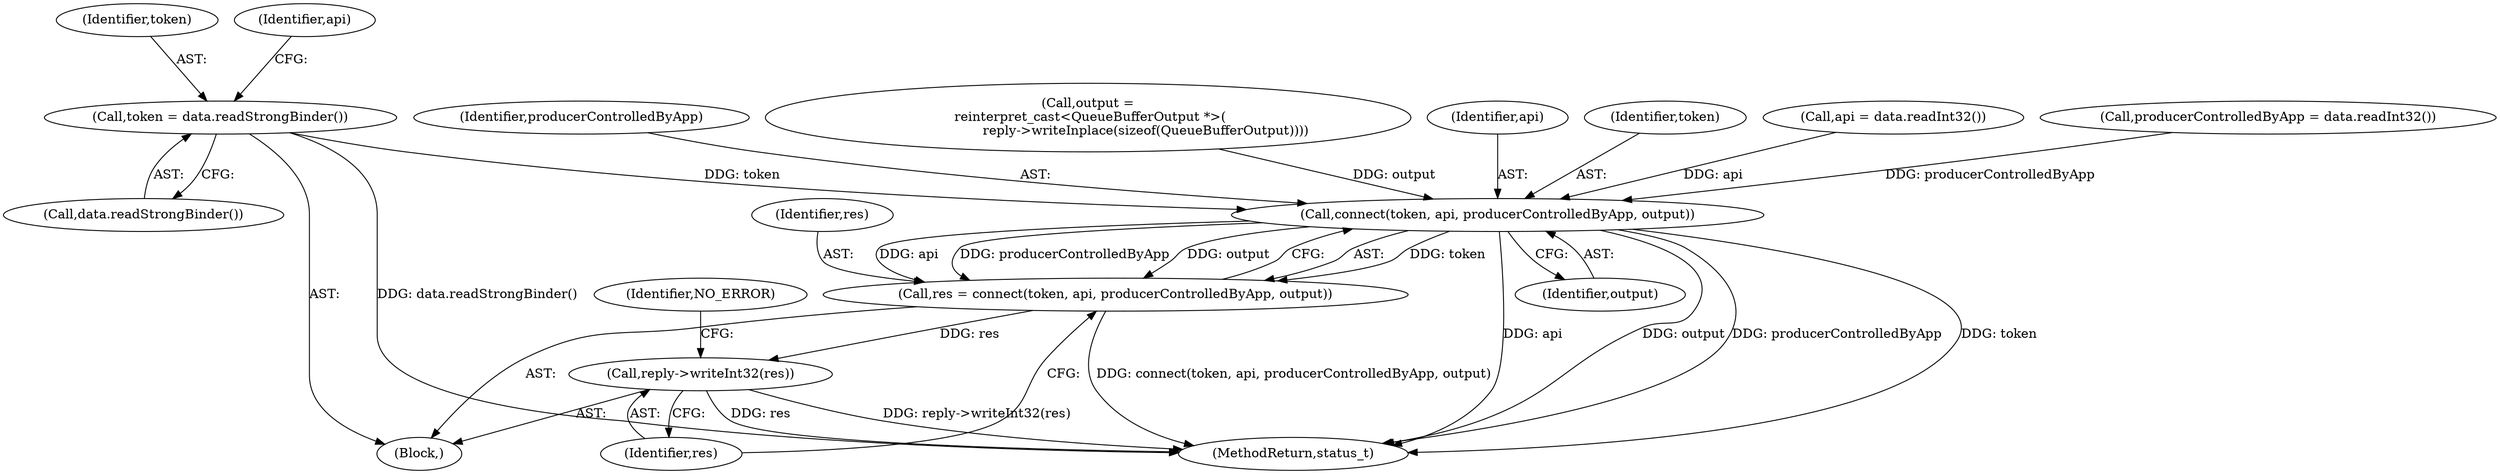 digraph "0_Android_d06421fd37fbb7fd07002e6738fac3a223cb1a62@API" {
"1000321" [label="(Call,token = data.readStrongBinder())"];
"1000342" [label="(Call,connect(token, api, producerControlledByApp, output))"];
"1000340" [label="(Call,res = connect(token, api, producerControlledByApp, output))"];
"1000347" [label="(Call,reply->writeInt32(res))"];
"1000378" [label="(MethodReturn,status_t)"];
"1000341" [label="(Identifier,res)"];
"1000342" [label="(Call,connect(token, api, producerControlledByApp, output))"];
"1000323" [label="(Call,data.readStrongBinder())"];
"1000325" [label="(Call,api = data.readInt32())"];
"1000315" [label="(Block,)"];
"1000347" [label="(Call,reply->writeInt32(res))"];
"1000321" [label="(Call,token = data.readStrongBinder())"];
"1000329" [label="(Call,producerControlledByApp = data.readInt32())"];
"1000322" [label="(Identifier,token)"];
"1000345" [label="(Identifier,producerControlledByApp)"];
"1000340" [label="(Call,res = connect(token, api, producerControlledByApp, output))"];
"1000332" [label="(Call,output =\n reinterpret_cast<QueueBufferOutput *>(\n                            reply->writeInplace(sizeof(QueueBufferOutput))))"];
"1000346" [label="(Identifier,output)"];
"1000350" [label="(Identifier,NO_ERROR)"];
"1000348" [label="(Identifier,res)"];
"1000344" [label="(Identifier,api)"];
"1000326" [label="(Identifier,api)"];
"1000343" [label="(Identifier,token)"];
"1000321" -> "1000315"  [label="AST: "];
"1000321" -> "1000323"  [label="CFG: "];
"1000322" -> "1000321"  [label="AST: "];
"1000323" -> "1000321"  [label="AST: "];
"1000326" -> "1000321"  [label="CFG: "];
"1000321" -> "1000378"  [label="DDG: data.readStrongBinder()"];
"1000321" -> "1000342"  [label="DDG: token"];
"1000342" -> "1000340"  [label="AST: "];
"1000342" -> "1000346"  [label="CFG: "];
"1000343" -> "1000342"  [label="AST: "];
"1000344" -> "1000342"  [label="AST: "];
"1000345" -> "1000342"  [label="AST: "];
"1000346" -> "1000342"  [label="AST: "];
"1000340" -> "1000342"  [label="CFG: "];
"1000342" -> "1000378"  [label="DDG: api"];
"1000342" -> "1000378"  [label="DDG: token"];
"1000342" -> "1000378"  [label="DDG: output"];
"1000342" -> "1000378"  [label="DDG: producerControlledByApp"];
"1000342" -> "1000340"  [label="DDG: token"];
"1000342" -> "1000340"  [label="DDG: api"];
"1000342" -> "1000340"  [label="DDG: producerControlledByApp"];
"1000342" -> "1000340"  [label="DDG: output"];
"1000325" -> "1000342"  [label="DDG: api"];
"1000329" -> "1000342"  [label="DDG: producerControlledByApp"];
"1000332" -> "1000342"  [label="DDG: output"];
"1000340" -> "1000315"  [label="AST: "];
"1000341" -> "1000340"  [label="AST: "];
"1000348" -> "1000340"  [label="CFG: "];
"1000340" -> "1000378"  [label="DDG: connect(token, api, producerControlledByApp, output)"];
"1000340" -> "1000347"  [label="DDG: res"];
"1000347" -> "1000315"  [label="AST: "];
"1000347" -> "1000348"  [label="CFG: "];
"1000348" -> "1000347"  [label="AST: "];
"1000350" -> "1000347"  [label="CFG: "];
"1000347" -> "1000378"  [label="DDG: res"];
"1000347" -> "1000378"  [label="DDG: reply->writeInt32(res)"];
}
